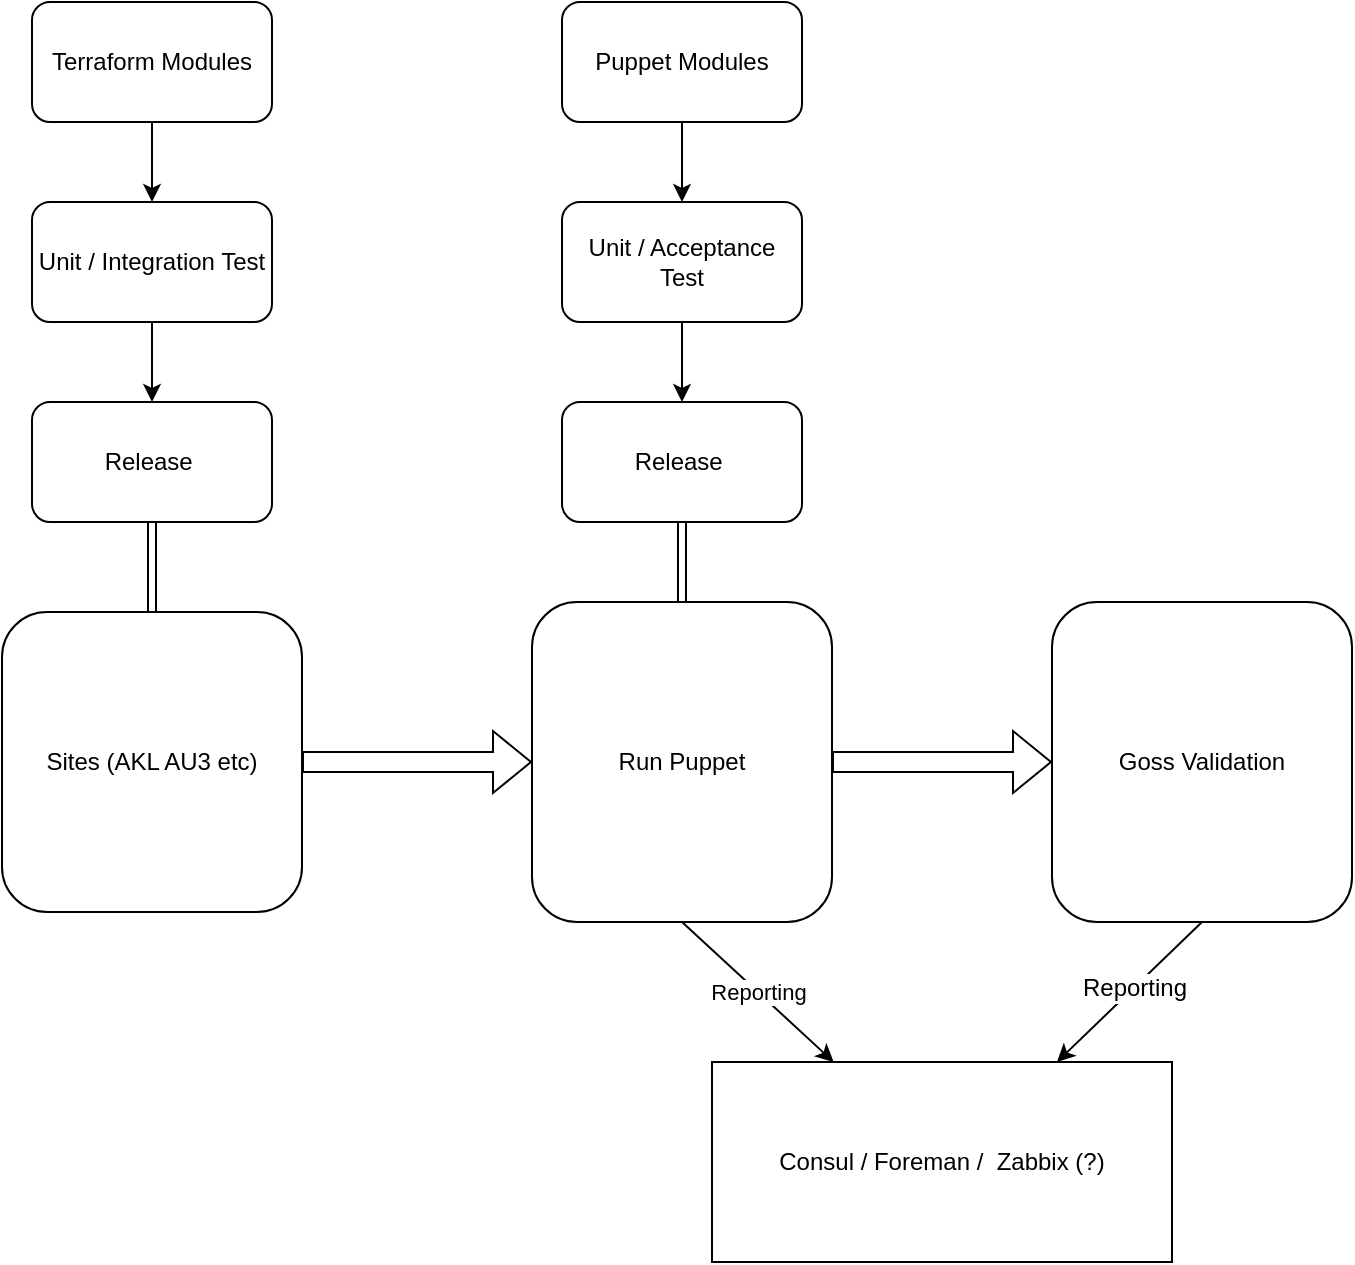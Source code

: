 <mxfile version="10.9.7" type="github"><diagram id="-3yZEmb1X2U6_a0-AdLR" name="Page-1"><mxGraphModel dx="1407" dy="1633" grid="1" gridSize="10" guides="1" tooltips="1" connect="1" arrows="1" fold="1" page="1" pageScale="1" pageWidth="850" pageHeight="1100" math="0" shadow="0"><root><mxCell id="0"/><mxCell id="1" parent="0"/><mxCell id="ENi59nifqkaBdAo_rzjQ-28" value="" style="edgeStyle=orthogonalEdgeStyle;shape=flexArrow;rounded=0;orthogonalLoop=1;jettySize=auto;html=1;" edge="1" parent="1" target="ENi59nifqkaBdAo_rzjQ-25"><mxGeometry relative="1" as="geometry"><mxPoint x="620" y="670" as="sourcePoint"/></mxGeometry></mxCell><mxCell id="ENi59nifqkaBdAo_rzjQ-3" value="" style="edgeStyle=orthogonalEdgeStyle;rounded=0;orthogonalLoop=1;jettySize=auto;html=1;" edge="1" parent="1" source="ENi59nifqkaBdAo_rzjQ-1" target="ENi59nifqkaBdAo_rzjQ-2"><mxGeometry relative="1" as="geometry"/></mxCell><mxCell id="ENi59nifqkaBdAo_rzjQ-1" value="Terraform Modules" style="rounded=1;whiteSpace=wrap;html=1;" vertex="1" parent="1"><mxGeometry x="40" y="290" width="120" height="60" as="geometry"/></mxCell><mxCell id="ENi59nifqkaBdAo_rzjQ-5" value="" style="edgeStyle=orthogonalEdgeStyle;rounded=0;orthogonalLoop=1;jettySize=auto;html=1;" edge="1" parent="1" source="ENi59nifqkaBdAo_rzjQ-2" target="ENi59nifqkaBdAo_rzjQ-4"><mxGeometry relative="1" as="geometry"/></mxCell><mxCell id="ENi59nifqkaBdAo_rzjQ-2" value="Unit / Integration Test" style="rounded=1;whiteSpace=wrap;html=1;" vertex="1" parent="1"><mxGeometry x="40" y="390" width="120" height="60" as="geometry"/></mxCell><mxCell id="ENi59nifqkaBdAo_rzjQ-31" style="edgeStyle=orthogonalEdgeStyle;shape=link;rounded=0;orthogonalLoop=1;jettySize=auto;html=1;exitX=0.5;exitY=1;exitDx=0;exitDy=0;" edge="1" parent="1" source="ENi59nifqkaBdAo_rzjQ-4" target="ENi59nifqkaBdAo_rzjQ-12"><mxGeometry relative="1" as="geometry"/></mxCell><mxCell id="ENi59nifqkaBdAo_rzjQ-4" value="Release&amp;nbsp;" style="rounded=1;whiteSpace=wrap;html=1;" vertex="1" parent="1"><mxGeometry x="40" y="490" width="120" height="60" as="geometry"/></mxCell><mxCell id="ENi59nifqkaBdAo_rzjQ-18" value="" style="edgeStyle=orthogonalEdgeStyle;shape=flexArrow;rounded=0;orthogonalLoop=1;jettySize=auto;html=1;entryX=0;entryY=0.5;entryDx=0;entryDy=0;" edge="1" parent="1" source="ENi59nifqkaBdAo_rzjQ-12" target="ENi59nifqkaBdAo_rzjQ-29"><mxGeometry relative="1" as="geometry"><mxPoint x="470" y="670" as="targetPoint"/></mxGeometry></mxCell><mxCell id="ENi59nifqkaBdAo_rzjQ-12" value="Sites (AKL AU3 etc)" style="rounded=1;whiteSpace=wrap;html=1;" vertex="1" parent="1"><mxGeometry x="25" y="595" width="150" height="150" as="geometry"/></mxCell><mxCell id="ENi59nifqkaBdAo_rzjQ-19" value="Puppet Modules" style="rounded=1;whiteSpace=wrap;html=1;" vertex="1" parent="1"><mxGeometry x="305" y="290" width="120" height="60" as="geometry"/></mxCell><mxCell id="ENi59nifqkaBdAo_rzjQ-20" value="Unit / Acceptance Test" style="rounded=1;whiteSpace=wrap;html=1;" vertex="1" parent="1"><mxGeometry x="305" y="390" width="120" height="60" as="geometry"/></mxCell><mxCell id="ENi59nifqkaBdAo_rzjQ-39" style="rounded=0;orthogonalLoop=1;jettySize=auto;html=1;exitX=0.5;exitY=1;exitDx=0;exitDy=0;entryX=0.75;entryY=0;entryDx=0;entryDy=0;" edge="1" parent="1" source="ENi59nifqkaBdAo_rzjQ-25" target="ENi59nifqkaBdAo_rzjQ-38"><mxGeometry relative="1" as="geometry"><mxPoint x="580" y="840" as="targetPoint"/></mxGeometry></mxCell><mxCell id="ENi59nifqkaBdAo_rzjQ-40" value="Reporting" style="text;html=1;resizable=0;points=[];align=center;verticalAlign=middle;labelBackgroundColor=#ffffff;" vertex="1" connectable="0" parent="ENi59nifqkaBdAo_rzjQ-39"><mxGeometry x="-0.056" relative="1" as="geometry"><mxPoint as="offset"/></mxGeometry></mxCell><mxCell id="ENi59nifqkaBdAo_rzjQ-25" value="Goss Validation" style="rounded=1;whiteSpace=wrap;html=1;" vertex="1" parent="1"><mxGeometry x="550" y="590" width="150" height="160" as="geometry"/></mxCell><mxCell id="ENi59nifqkaBdAo_rzjQ-21" value="Release&amp;nbsp;" style="rounded=1;whiteSpace=wrap;html=1;" vertex="1" parent="1"><mxGeometry x="305" y="490" width="120" height="60" as="geometry"/></mxCell><mxCell id="ENi59nifqkaBdAo_rzjQ-22" value="" style="edgeStyle=orthogonalEdgeStyle;rounded=0;orthogonalLoop=1;jettySize=auto;html=1;" edge="1" source="ENi59nifqkaBdAo_rzjQ-20" target="ENi59nifqkaBdAo_rzjQ-21" parent="1"><mxGeometry relative="1" as="geometry"/></mxCell><mxCell id="ENi59nifqkaBdAo_rzjQ-23" value="" style="edgeStyle=orthogonalEdgeStyle;rounded=0;orthogonalLoop=1;jettySize=auto;html=1;" edge="1" source="ENi59nifqkaBdAo_rzjQ-19" target="ENi59nifqkaBdAo_rzjQ-20" parent="1"><mxGeometry relative="1" as="geometry"/></mxCell><mxCell id="ENi59nifqkaBdAo_rzjQ-30" value="" style="edgeStyle=orthogonalEdgeStyle;shape=flexArrow;rounded=0;orthogonalLoop=1;jettySize=auto;html=1;exitX=1;exitY=0.5;exitDx=0;exitDy=0;" edge="1" parent="1" source="ENi59nifqkaBdAo_rzjQ-29" target="ENi59nifqkaBdAo_rzjQ-25"><mxGeometry relative="1" as="geometry"><mxPoint x="610" y="670" as="sourcePoint"/></mxGeometry></mxCell><mxCell id="ENi59nifqkaBdAo_rzjQ-29" value="Run Puppet" style="rounded=1;whiteSpace=wrap;html=1;" vertex="1" parent="1"><mxGeometry x="290" y="590" width="150" height="160" as="geometry"/></mxCell><mxCell id="ENi59nifqkaBdAo_rzjQ-32" value="" style="shape=link;html=1;exitX=0.5;exitY=1;exitDx=0;exitDy=0;" edge="1" parent="1" source="ENi59nifqkaBdAo_rzjQ-21" target="ENi59nifqkaBdAo_rzjQ-29"><mxGeometry width="50" height="50" relative="1" as="geometry"><mxPoint x="30" y="820" as="sourcePoint"/><mxPoint x="80" y="770" as="targetPoint"/></mxGeometry></mxCell><mxCell id="ENi59nifqkaBdAo_rzjQ-36" value="Reporting" style="endArrow=classic;html=1;exitX=0.5;exitY=1;exitDx=0;exitDy=0;" edge="1" parent="1" source="ENi59nifqkaBdAo_rzjQ-29" target="ENi59nifqkaBdAo_rzjQ-38"><mxGeometry width="50" height="50" relative="1" as="geometry"><mxPoint x="30" y="820" as="sourcePoint"/><mxPoint x="392.5" y="790" as="targetPoint"/></mxGeometry></mxCell><mxCell id="ENi59nifqkaBdAo_rzjQ-38" value="Consul / Foreman / &amp;nbsp;Zabbix (?)" style="rounded=0;whiteSpace=wrap;html=1;" vertex="1" parent="1"><mxGeometry x="380" y="820" width="230" height="100" as="geometry"/></mxCell></root></mxGraphModel></diagram></mxfile>